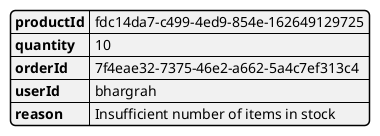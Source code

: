 @startjson
{
  "productId": "fdc14da7-c499-4ed9-854e-162649129725",
  "quantity": 10,
  "orderId": "7f4eae32-7375-46e2-a662-5a4c7ef313c4",
  "userId": "bhargrah",
  "reason": "Insufficient number of items in stock"
}
@endjson
